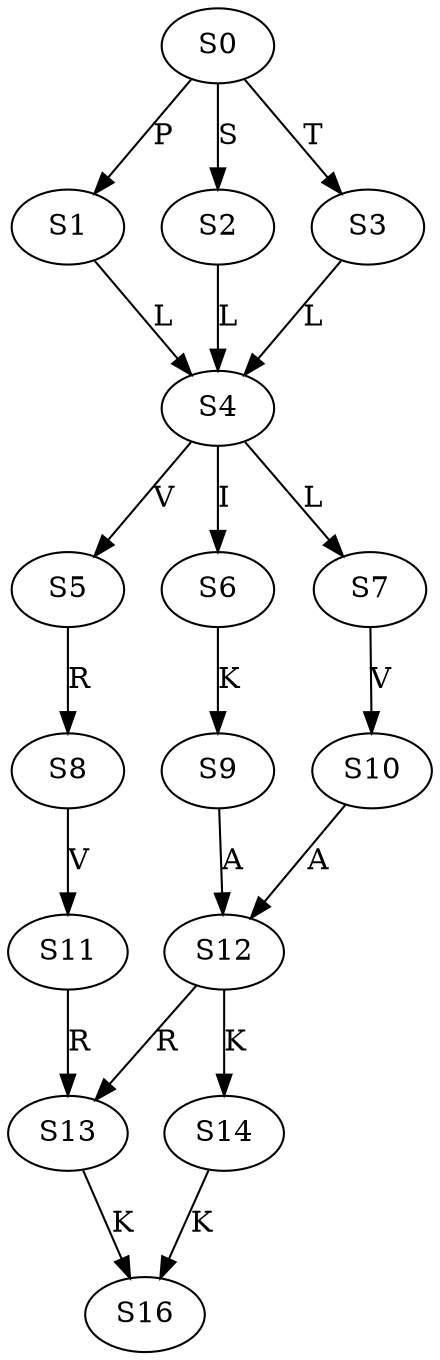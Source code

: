 strict digraph  {
	S0 -> S1 [ label = P ];
	S0 -> S2 [ label = S ];
	S0 -> S3 [ label = T ];
	S1 -> S4 [ label = L ];
	S2 -> S4 [ label = L ];
	S3 -> S4 [ label = L ];
	S4 -> S5 [ label = V ];
	S4 -> S6 [ label = I ];
	S4 -> S7 [ label = L ];
	S5 -> S8 [ label = R ];
	S6 -> S9 [ label = K ];
	S7 -> S10 [ label = V ];
	S8 -> S11 [ label = V ];
	S9 -> S12 [ label = A ];
	S10 -> S12 [ label = A ];
	S11 -> S13 [ label = R ];
	S12 -> S14 [ label = K ];
	S12 -> S13 [ label = R ];
	S13 -> S16 [ label = K ];
	S14 -> S16 [ label = K ];
}
